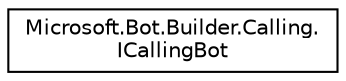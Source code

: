 digraph "Graphical Class Hierarchy"
{
  edge [fontname="Helvetica",fontsize="10",labelfontname="Helvetica",labelfontsize="10"];
  node [fontname="Helvetica",fontsize="10",shape=record];
  rankdir="LR";
  Node1 [label="Microsoft.Bot.Builder.Calling.\lICallingBot",height=0.2,width=0.4,color="black", fillcolor="white", style="filled",URL="$d4/da0/interface_microsoft_1_1_bot_1_1_builder_1_1_calling_1_1_i_calling_bot.html",tooltip="The calling bot interface. "];
}
